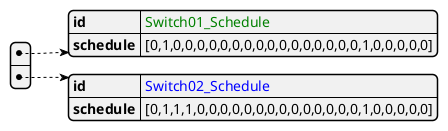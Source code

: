 @startjson
   [
   {"id":"<color:green>Switch01_Schedule", "schedule":"[0,1,0,0,0,0,0,0,0,0,0,0,0,0,0,0,0,0,1,0,0,0,0,0]"},
   {"id":"<color:blue>Switch02_Schedule", "schedule":"[0,1,1,1,0,0,0,0,0,0,0,0,0,0,0,0,0,0,1,0,0,0,0,0]"}
]
@enduml



